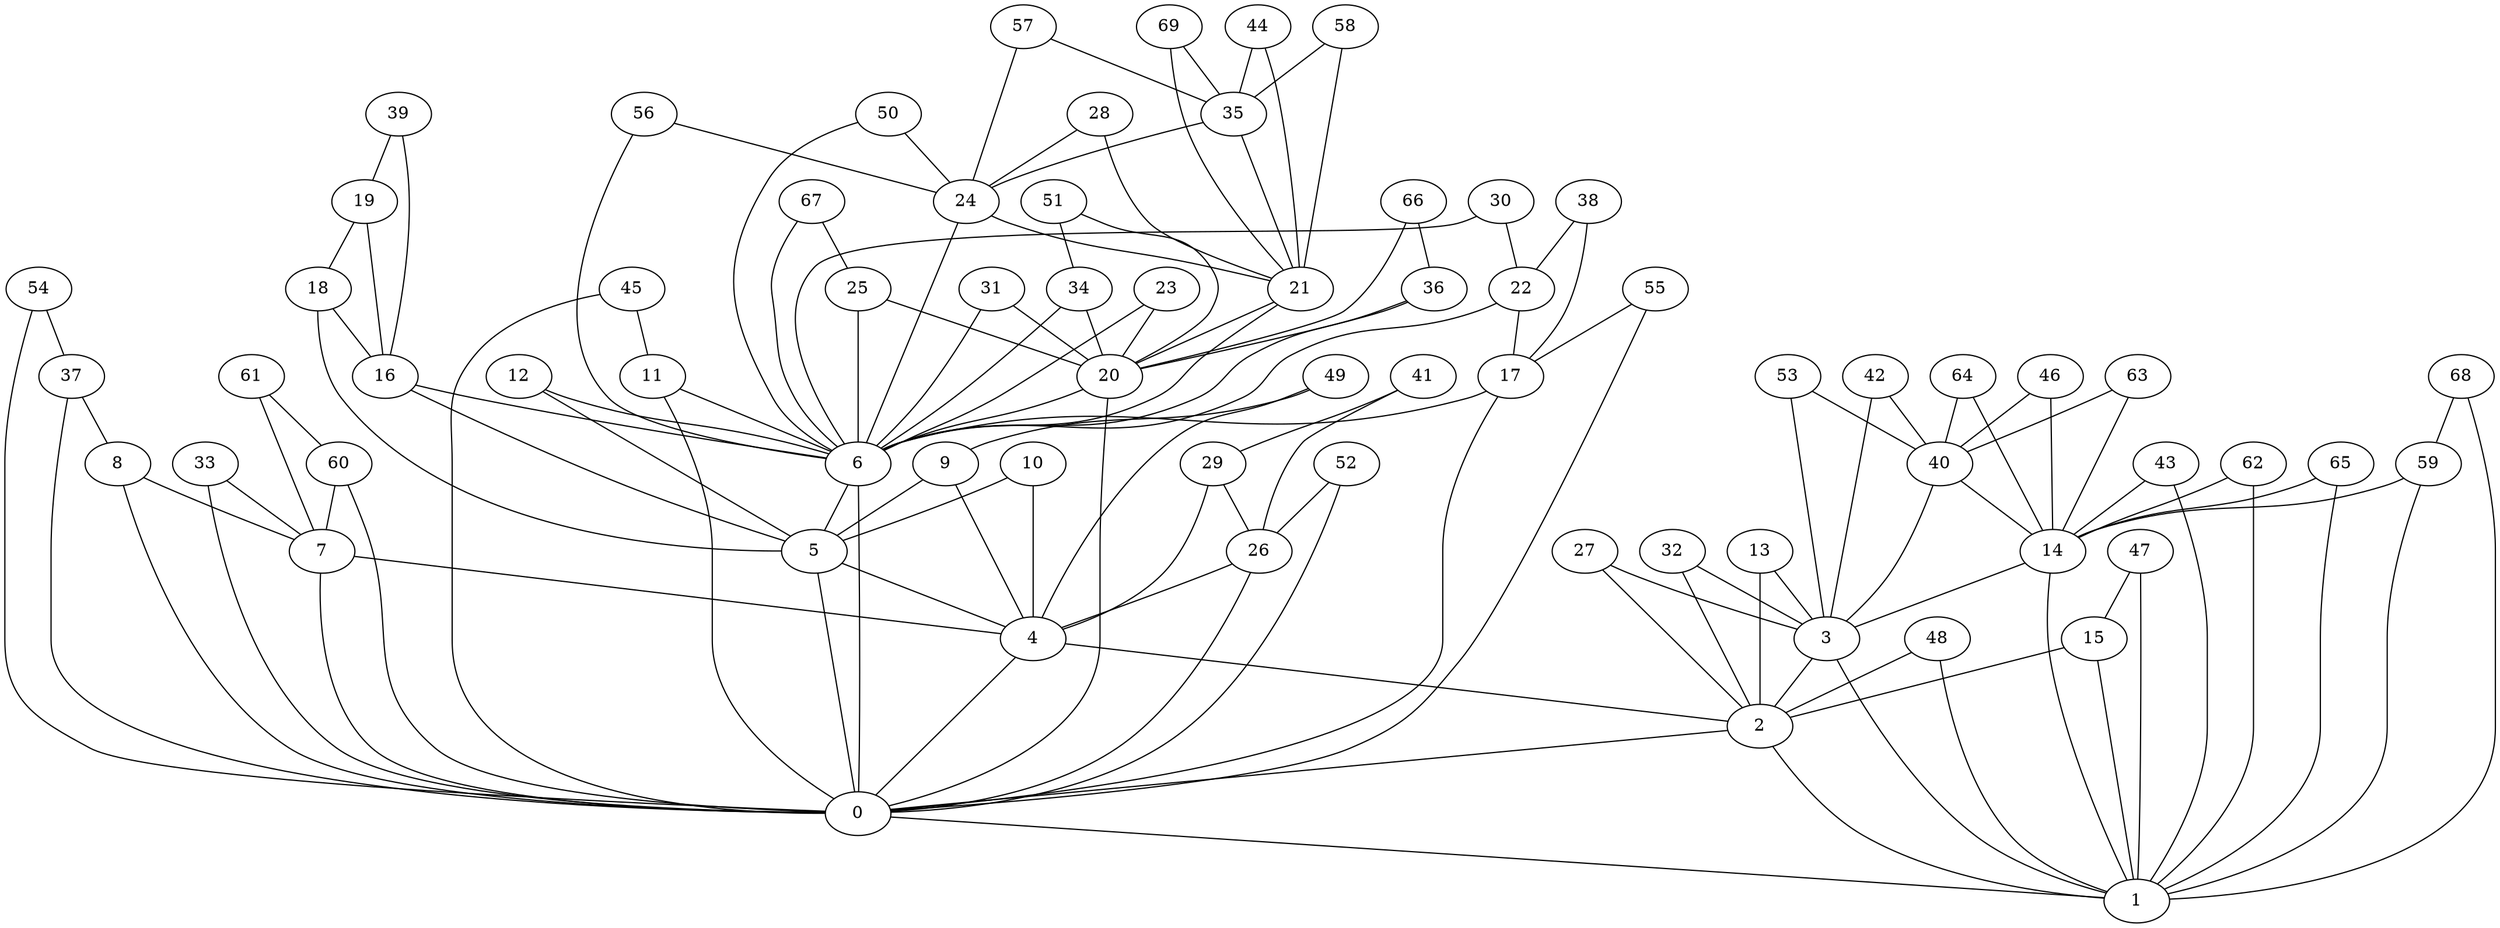 graph{
46 -- 40;
45 -- 0;
44 -- 21;
52 -- 26;
25 -- 6;
52 -- 0;
24 -- 6;
24 -- 21;
53 -- 40;
40 -- 14;
53 -- 3;
39 -- 16;
39 -- 19;
19 -- 16;
37 -- 8;
37 -- 0;
54 -- 37;
18 -- 16;
54 -- 0;
17 -- 0;
35 -- 24;
35 -- 21;
51 -- 20;
16 -- 5;
55 -- 17;
31 -- 6;
55 -- 0;
30 -- 22;
12 -- 6;
56 -- 24;
56 -- 6;
29 -- 26;
57 -- 35;
28 -- 21;
57 -- 24;
58 -- 35;
58 -- 21;
27 -- 2;
27 -- 3;
59 -- 14;
26 -- 0;
26 -- 4;
43 -- 1;
59 -- 1;
60 -- 7;
40 -- 3;
60 -- 0;
7 -- 0;
38 -- 17;
38 -- 22;
3 -- 1;
61 -- 60;
18 -- 5;
61 -- 7;
36 -- 20;
6 -- 0;
34 -- 20;
62 -- 14;
15 -- 1;
33 -- 7;
1 -- 2;
14 -- 1;
14 -- 3;
32 -- 3;
62 -- 1;
13 -- 3;
31 -- 20;
63 -- 40;
63 -- 14;
11 -- 0;
64 -- 40;
9 -- 4;
64 -- 14;
5 -- 4;
49 -- 9;
65 -- 14;
65 -- 1;
8 -- 0;
45 -- 11;
66 -- 36;
44 -- 35;
50 -- 24;
66 -- 20;
4 -- 2;
25 -- 20;
42 -- 3;
42 -- 40;
41 -- 26;
41 -- 29;
67 -- 25;
67 -- 6;
22 -- 6;
3 -- 2;
68 -- 59;
48 -- 1;
19 -- 18;
68 -- 1;
51 -- 34;
16 -- 6;
2 -- 0;
47 -- 1;
15 -- 2;
69 -- 35;
33 -- 0;
69 -- 21;
6 -- 5;
12 -- 5;
30 -- 6;
0 -- 1;
48 -- 2;
49 -- 4;
5 -- 0;
10 -- 4;
10 -- 5;
28 -- 24;
46 -- 14;
4 -- 0;
43 -- 14;
8 -- 7;
47 -- 15;
23 -- 6;
23 -- 20;
22 -- 17;
21 -- 6;
21 -- 20;
20 -- 0;
7 -- 4;
20 -- 6;
50 -- 6;
36 -- 6;
17 -- 6;
34 -- 6;
32 -- 2;
13 -- 2;
29 -- 4;
11 -- 6;
9 -- 5;
}
